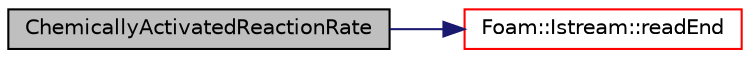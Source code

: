 digraph "ChemicallyActivatedReactionRate"
{
  bgcolor="transparent";
  edge [fontname="Helvetica",fontsize="10",labelfontname="Helvetica",labelfontsize="10"];
  node [fontname="Helvetica",fontsize="10",shape=record];
  rankdir="LR";
  Node1 [label="ChemicallyActivatedReactionRate",height=0.2,width=0.4,color="black", fillcolor="grey75", style="filled", fontcolor="black"];
  Node1 -> Node2 [color="midnightblue",fontsize="10",style="solid",fontname="Helvetica"];
  Node2 [label="Foam::Istream::readEnd",height=0.2,width=0.4,color="red",URL="$a01218.html#a092d231ce97840ca80cad9b0e98acbb8"];
}
